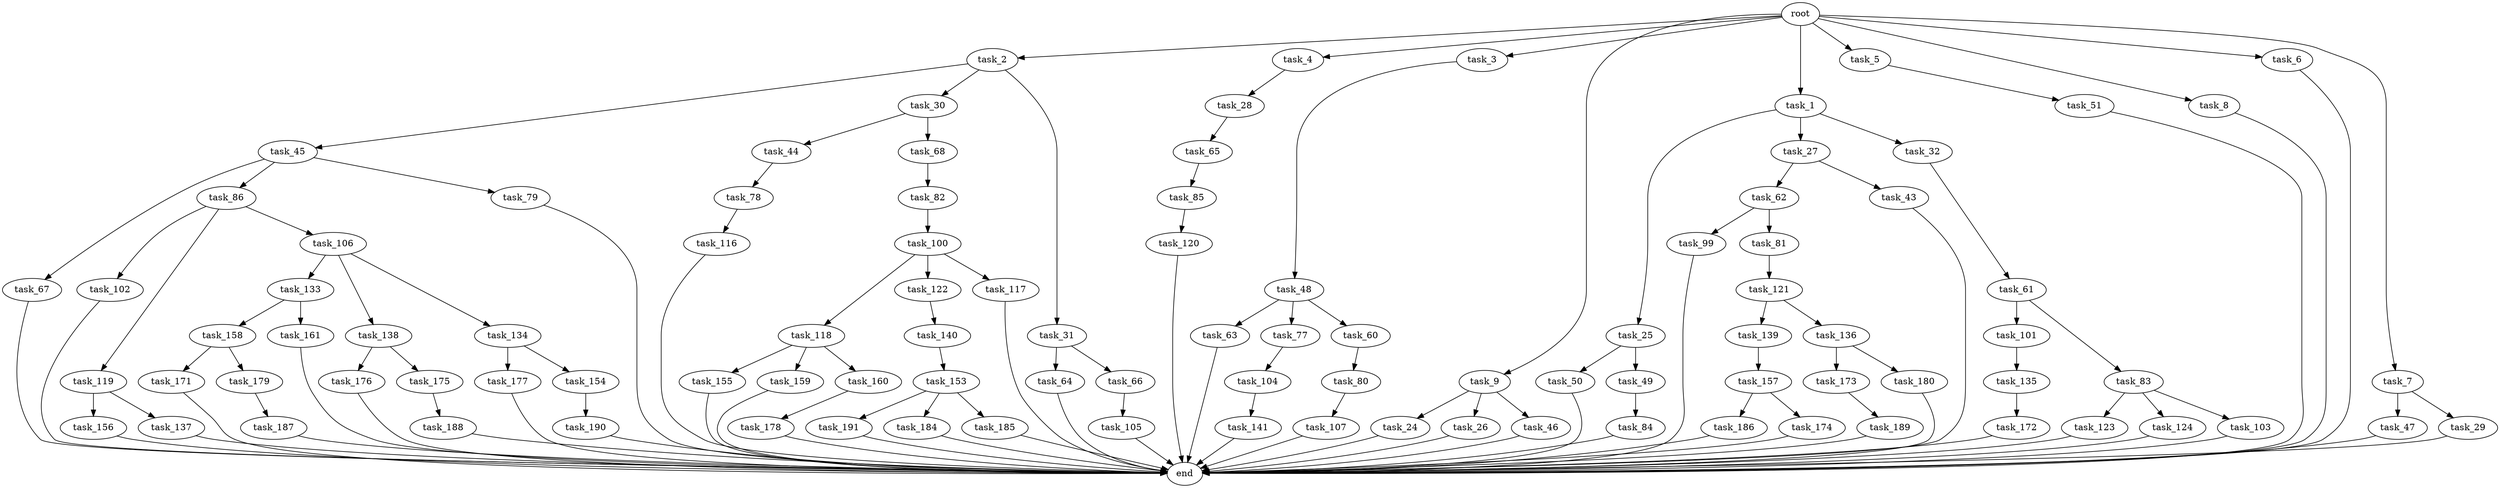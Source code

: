 digraph G {
  task_118 [size="618475290.624000"];
  task_102 [size="841813590.016000"];
  task_65 [size="429496729.600000"];
  root [size="0.000000"];
  task_176 [size="1717986918.400000"];
  task_67 [size="1391569403.904000"];
  task_156 [size="841813590.016000"];
  task_190 [size="1099511627.776000"];
  task_158 [size="68719476.736000"];
  task_105 [size="1391569403.904000"];
  task_78 [size="274877906.944000"];
  task_45 [size="841813590.016000"];
  task_25 [size="429496729.600000"];
  task_44 [size="68719476.736000"];
  task_133 [size="154618822.656000"];
  task_177 [size="68719476.736000"];
  task_135 [size="429496729.600000"];
  task_82 [size="274877906.944000"];
  task_139 [size="274877906.944000"];
  task_28 [size="1391569403.904000"];
  task_50 [size="154618822.656000"];
  task_120 [size="154618822.656000"];
  task_62 [size="1391569403.904000"];
  task_49 [size="154618822.656000"];
  task_136 [size="274877906.944000"];
  task_157 [size="841813590.016000"];
  task_155 [size="618475290.624000"];
  task_27 [size="429496729.600000"];
  task_116 [size="1717986918.400000"];
  task_140 [size="841813590.016000"];
  task_153 [size="429496729.600000"];
  task_122 [size="618475290.624000"];
  task_159 [size="618475290.624000"];
  task_2 [size="2.048000"];
  task_191 [size="274877906.944000"];
  task_186 [size="841813590.016000"];
  task_30 [size="841813590.016000"];
  task_31 [size="841813590.016000"];
  task_160 [size="618475290.624000"];
  task_104 [size="154618822.656000"];
  task_4 [size="2.048000"];
  task_48 [size="274877906.944000"];
  task_64 [size="1099511627.776000"];
  task_61 [size="618475290.624000"];
  task_85 [size="1717986918.400000"];
  task_80 [size="1391569403.904000"];
  task_100 [size="618475290.624000"];
  task_138 [size="154618822.656000"];
  task_119 [size="841813590.016000"];
  task_173 [size="1391569403.904000"];
  task_154 [size="68719476.736000"];
  task_172 [size="68719476.736000"];
  task_24 [size="841813590.016000"];
  task_3 [size="2.048000"];
  task_9 [size="2.048000"];
  task_32 [size="429496729.600000"];
  task_174 [size="841813590.016000"];
  task_171 [size="274877906.944000"];
  task_86 [size="1391569403.904000"];
  task_189 [size="841813590.016000"];
  task_101 [size="1717986918.400000"];
  task_1 [size="2.048000"];
  task_107 [size="841813590.016000"];
  task_26 [size="841813590.016000"];
  task_99 [size="274877906.944000"];
  task_46 [size="841813590.016000"];
  task_5 [size="2.048000"];
  task_179 [size="274877906.944000"];
  end [size="0.000000"];
  task_8 [size="2.048000"];
  task_141 [size="429496729.600000"];
  task_83 [size="1717986918.400000"];
  task_63 [size="1099511627.776000"];
  task_84 [size="841813590.016000"];
  task_47 [size="1391569403.904000"];
  task_29 [size="1391569403.904000"];
  task_106 [size="841813590.016000"];
  task_79 [size="1391569403.904000"];
  task_178 [size="841813590.016000"];
  task_117 [size="618475290.624000"];
  task_187 [size="841813590.016000"];
  task_121 [size="154618822.656000"];
  task_123 [size="68719476.736000"];
  task_184 [size="274877906.944000"];
  task_180 [size="1391569403.904000"];
  task_6 [size="2.048000"];
  task_7 [size="2.048000"];
  task_185 [size="274877906.944000"];
  task_43 [size="1391569403.904000"];
  task_134 [size="154618822.656000"];
  task_175 [size="1717986918.400000"];
  task_188 [size="618475290.624000"];
  task_77 [size="1099511627.776000"];
  task_81 [size="274877906.944000"];
  task_161 [size="68719476.736000"];
  task_51 [size="429496729.600000"];
  task_124 [size="68719476.736000"];
  task_137 [size="841813590.016000"];
  task_68 [size="68719476.736000"];
  task_60 [size="1099511627.776000"];
  task_66 [size="1099511627.776000"];
  task_103 [size="68719476.736000"];

  task_118 -> task_160 [size="301989888.000000"];
  task_118 -> task_155 [size="301989888.000000"];
  task_118 -> task_159 [size="301989888.000000"];
  task_102 -> end [size="1.000000"];
  task_65 -> task_85 [size="838860800.000000"];
  root -> task_2 [size="1.000000"];
  root -> task_6 [size="1.000000"];
  root -> task_4 [size="1.000000"];
  root -> task_5 [size="1.000000"];
  root -> task_3 [size="1.000000"];
  root -> task_9 [size="1.000000"];
  root -> task_8 [size="1.000000"];
  root -> task_7 [size="1.000000"];
  root -> task_1 [size="1.000000"];
  task_176 -> end [size="1.000000"];
  task_67 -> end [size="1.000000"];
  task_156 -> end [size="1.000000"];
  task_190 -> end [size="1.000000"];
  task_158 -> task_171 [size="134217728.000000"];
  task_158 -> task_179 [size="134217728.000000"];
  task_105 -> end [size="1.000000"];
  task_78 -> task_116 [size="838860800.000000"];
  task_45 -> task_86 [size="679477248.000000"];
  task_45 -> task_79 [size="679477248.000000"];
  task_45 -> task_67 [size="679477248.000000"];
  task_25 -> task_49 [size="75497472.000000"];
  task_25 -> task_50 [size="75497472.000000"];
  task_44 -> task_78 [size="134217728.000000"];
  task_133 -> task_161 [size="33554432.000000"];
  task_133 -> task_158 [size="33554432.000000"];
  task_177 -> end [size="1.000000"];
  task_135 -> task_172 [size="33554432.000000"];
  task_82 -> task_100 [size="301989888.000000"];
  task_139 -> task_157 [size="411041792.000000"];
  task_28 -> task_65 [size="209715200.000000"];
  task_50 -> end [size="1.000000"];
  task_120 -> end [size="1.000000"];
  task_62 -> task_99 [size="134217728.000000"];
  task_62 -> task_81 [size="134217728.000000"];
  task_49 -> task_84 [size="411041792.000000"];
  task_136 -> task_180 [size="679477248.000000"];
  task_136 -> task_173 [size="679477248.000000"];
  task_157 -> task_186 [size="411041792.000000"];
  task_157 -> task_174 [size="411041792.000000"];
  task_155 -> end [size="1.000000"];
  task_27 -> task_43 [size="679477248.000000"];
  task_27 -> task_62 [size="679477248.000000"];
  task_116 -> end [size="1.000000"];
  task_140 -> task_153 [size="209715200.000000"];
  task_153 -> task_185 [size="134217728.000000"];
  task_153 -> task_191 [size="134217728.000000"];
  task_153 -> task_184 [size="134217728.000000"];
  task_122 -> task_140 [size="411041792.000000"];
  task_159 -> end [size="1.000000"];
  task_2 -> task_45 [size="411041792.000000"];
  task_2 -> task_30 [size="411041792.000000"];
  task_2 -> task_31 [size="411041792.000000"];
  task_191 -> end [size="1.000000"];
  task_186 -> end [size="1.000000"];
  task_30 -> task_68 [size="33554432.000000"];
  task_30 -> task_44 [size="33554432.000000"];
  task_31 -> task_66 [size="536870912.000000"];
  task_31 -> task_64 [size="536870912.000000"];
  task_160 -> task_178 [size="411041792.000000"];
  task_104 -> task_141 [size="209715200.000000"];
  task_4 -> task_28 [size="679477248.000000"];
  task_48 -> task_60 [size="536870912.000000"];
  task_48 -> task_77 [size="536870912.000000"];
  task_48 -> task_63 [size="536870912.000000"];
  task_64 -> end [size="1.000000"];
  task_61 -> task_101 [size="838860800.000000"];
  task_61 -> task_83 [size="838860800.000000"];
  task_85 -> task_120 [size="75497472.000000"];
  task_80 -> task_107 [size="411041792.000000"];
  task_100 -> task_118 [size="301989888.000000"];
  task_100 -> task_122 [size="301989888.000000"];
  task_100 -> task_117 [size="301989888.000000"];
  task_138 -> task_175 [size="838860800.000000"];
  task_138 -> task_176 [size="838860800.000000"];
  task_119 -> task_156 [size="411041792.000000"];
  task_119 -> task_137 [size="411041792.000000"];
  task_173 -> task_189 [size="411041792.000000"];
  task_154 -> task_190 [size="536870912.000000"];
  task_172 -> end [size="1.000000"];
  task_24 -> end [size="1.000000"];
  task_3 -> task_48 [size="134217728.000000"];
  task_9 -> task_26 [size="411041792.000000"];
  task_9 -> task_24 [size="411041792.000000"];
  task_9 -> task_46 [size="411041792.000000"];
  task_32 -> task_61 [size="301989888.000000"];
  task_174 -> end [size="1.000000"];
  task_171 -> end [size="1.000000"];
  task_86 -> task_102 [size="411041792.000000"];
  task_86 -> task_106 [size="411041792.000000"];
  task_86 -> task_119 [size="411041792.000000"];
  task_189 -> end [size="1.000000"];
  task_101 -> task_135 [size="209715200.000000"];
  task_1 -> task_25 [size="209715200.000000"];
  task_1 -> task_32 [size="209715200.000000"];
  task_1 -> task_27 [size="209715200.000000"];
  task_107 -> end [size="1.000000"];
  task_26 -> end [size="1.000000"];
  task_99 -> end [size="1.000000"];
  task_46 -> end [size="1.000000"];
  task_5 -> task_51 [size="209715200.000000"];
  task_179 -> task_187 [size="411041792.000000"];
  task_8 -> end [size="1.000000"];
  task_141 -> end [size="1.000000"];
  task_83 -> task_124 [size="33554432.000000"];
  task_83 -> task_103 [size="33554432.000000"];
  task_83 -> task_123 [size="33554432.000000"];
  task_63 -> end [size="1.000000"];
  task_84 -> end [size="1.000000"];
  task_47 -> end [size="1.000000"];
  task_29 -> end [size="1.000000"];
  task_106 -> task_134 [size="75497472.000000"];
  task_106 -> task_138 [size="75497472.000000"];
  task_106 -> task_133 [size="75497472.000000"];
  task_79 -> end [size="1.000000"];
  task_178 -> end [size="1.000000"];
  task_117 -> end [size="1.000000"];
  task_187 -> end [size="1.000000"];
  task_121 -> task_136 [size="134217728.000000"];
  task_121 -> task_139 [size="134217728.000000"];
  task_123 -> end [size="1.000000"];
  task_184 -> end [size="1.000000"];
  task_180 -> end [size="1.000000"];
  task_6 -> end [size="1.000000"];
  task_7 -> task_29 [size="679477248.000000"];
  task_7 -> task_47 [size="679477248.000000"];
  task_185 -> end [size="1.000000"];
  task_43 -> end [size="1.000000"];
  task_134 -> task_154 [size="33554432.000000"];
  task_134 -> task_177 [size="33554432.000000"];
  task_175 -> task_188 [size="301989888.000000"];
  task_188 -> end [size="1.000000"];
  task_77 -> task_104 [size="75497472.000000"];
  task_81 -> task_121 [size="75497472.000000"];
  task_161 -> end [size="1.000000"];
  task_51 -> end [size="1.000000"];
  task_124 -> end [size="1.000000"];
  task_137 -> end [size="1.000000"];
  task_68 -> task_82 [size="134217728.000000"];
  task_60 -> task_80 [size="679477248.000000"];
  task_66 -> task_105 [size="679477248.000000"];
  task_103 -> end [size="1.000000"];
}
